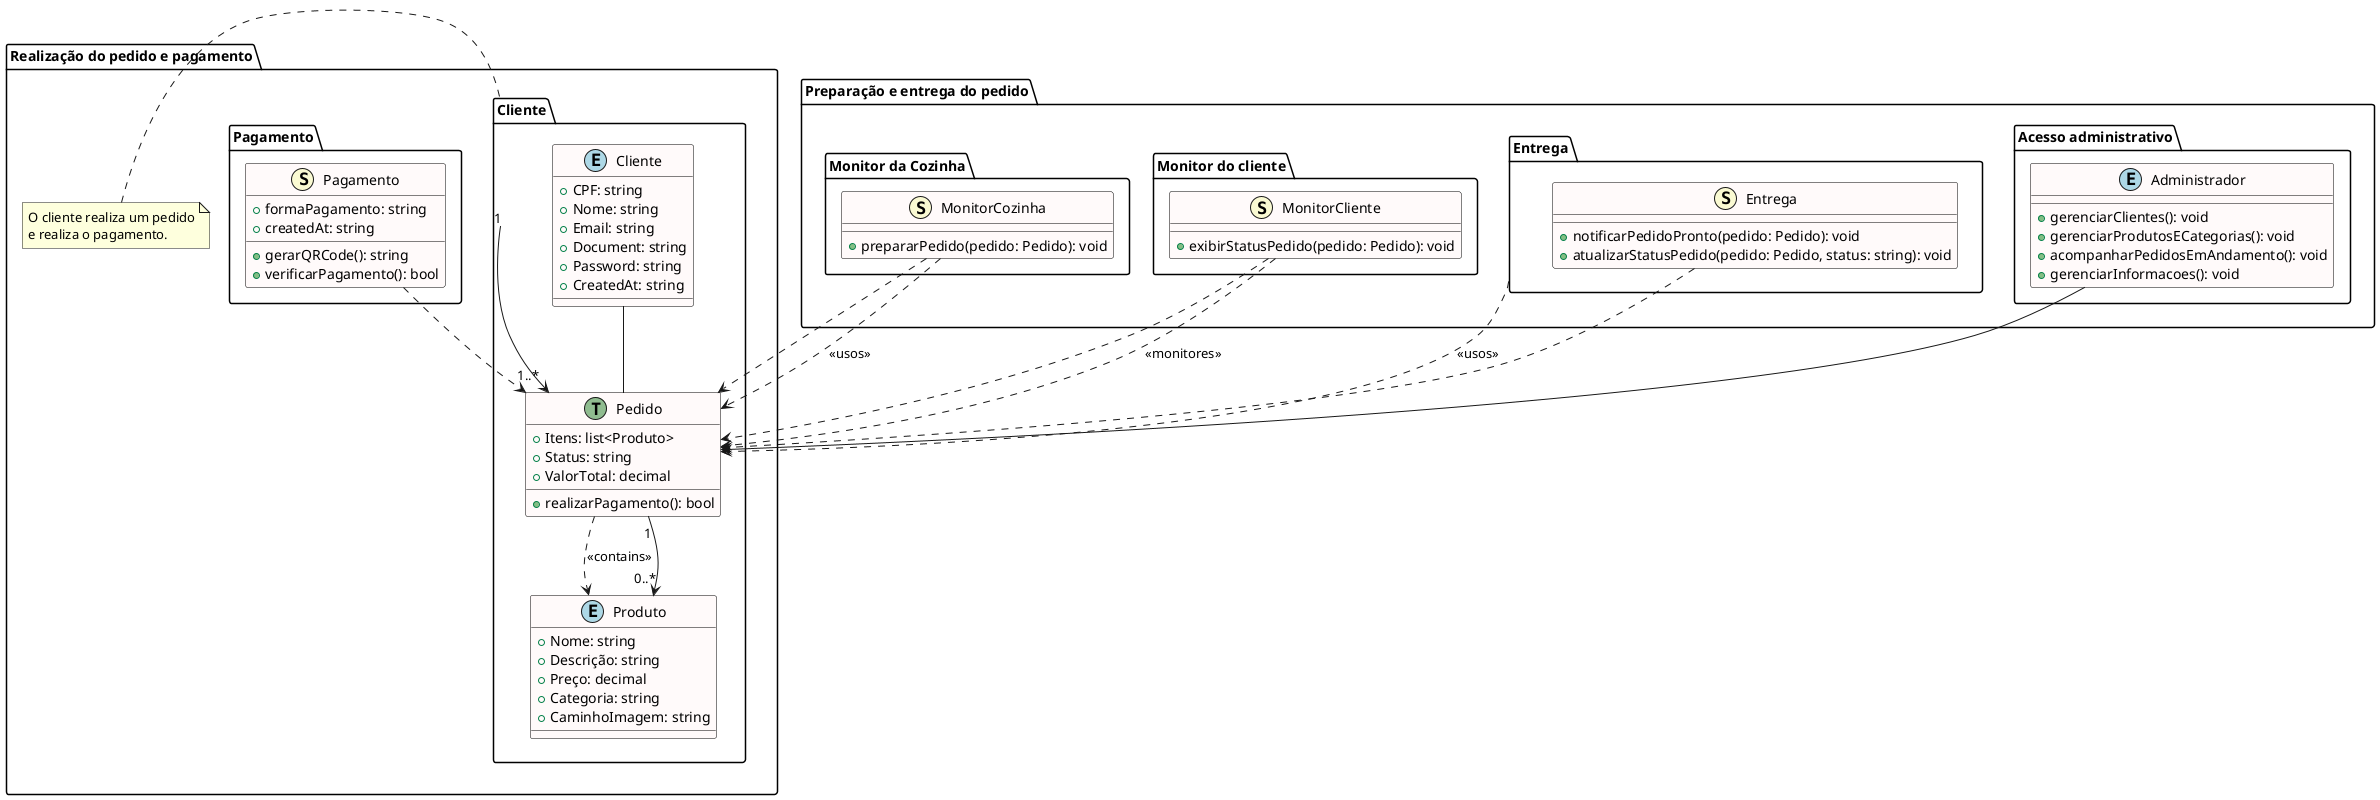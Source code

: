@startuml

!define TRANSACTION_MARK_COLOR DarkSeaGreen
!define ENTITY_COLOR LightBlue
!define SERVICE_COLOR LightGoldenrodYellow

skinparam class {
  BackgroundColor Snow
  BorderColor Black
}

skinparam stereotypeCBackgroundColor Black
skinparam stereotypeCBorderColor Black

package "Realização do pedido e pagamento" {
  package "Cliente" {
    class Cliente <<(E, LightBlue)>> {
      +CPF: string
      +Nome: string
      +Email: string
      +Document: string
      +Password: string
      +CreatedAt: string
    }
    class Pedido <<(T, DarkSeaGreen)>> {
      +Itens: list<Produto>
      +Status: string
      +ValorTotal: decimal
      +realizarPagamento(): bool
    }
    class Produto <<(E, LightBlue)>> {
      +Nome: string
      +Descrição: string
      +Preço: decimal
      +Categoria: string
      +CaminhoImagem: string
    }
    Cliente -- Pedido
    Pedido ..> Produto: <<contains>>
  }

  package "Pagamento" {
    class Pagamento <<(S, LightGoldenrodYellow)>> {
      +formaPagamento: string
      +createdAt: string
      +gerarQRCode(): string
      +verificarPagamento(): bool
    }
    Pagamento ..> Pedido
  }

  Cliente "1" --> "1..*" Pedido
  Pedido "1" --> "0..*" Produto

  note left of Cliente
    O cliente realiza um pedido
    e realiza o pagamento.
  end note
}

package "Preparação e entrega do pedido" {
  package "Monitor da Cozinha" {
    class MonitorCozinha <<(S, LightGoldenrodYellow)>> {
      +prepararPedido(pedido: Pedido): void
    }
    MonitorCozinha ..> Pedido
  }

  package "Monitor do cliente" {
    class MonitorCliente <<(S, LightGoldenrodYellow)>> {
      +exibirStatusPedido(pedido: Pedido): void
    }
    MonitorCliente ..> Pedido
  }

  package "Entrega" {
    class Entrega <<(S, LightGoldenrodYellow)>> {
      +notificarPedidoPronto(pedido: Pedido): void
      +atualizarStatusPedido(pedido: Pedido, status: string): void
    }
    Entrega ..> Pedido
  }

  package "Acesso administrativo" {
    class Administrador <<(E, LightBlue)>> {
      +gerenciarClientes(): void
      +gerenciarProdutosECategorias(): void
      +acompanharPedidosEmAndamento(): void
      +gerenciarInformacoes(): void
    }
    Administrador --> Pedido
  }

  MonitorCliente ..> Pedido: <<monitores>>
  MonitorCozinha ..> Pedido: <<usos>>
  Entrega ..> Pedido: <<usos>>
}

@enduml
